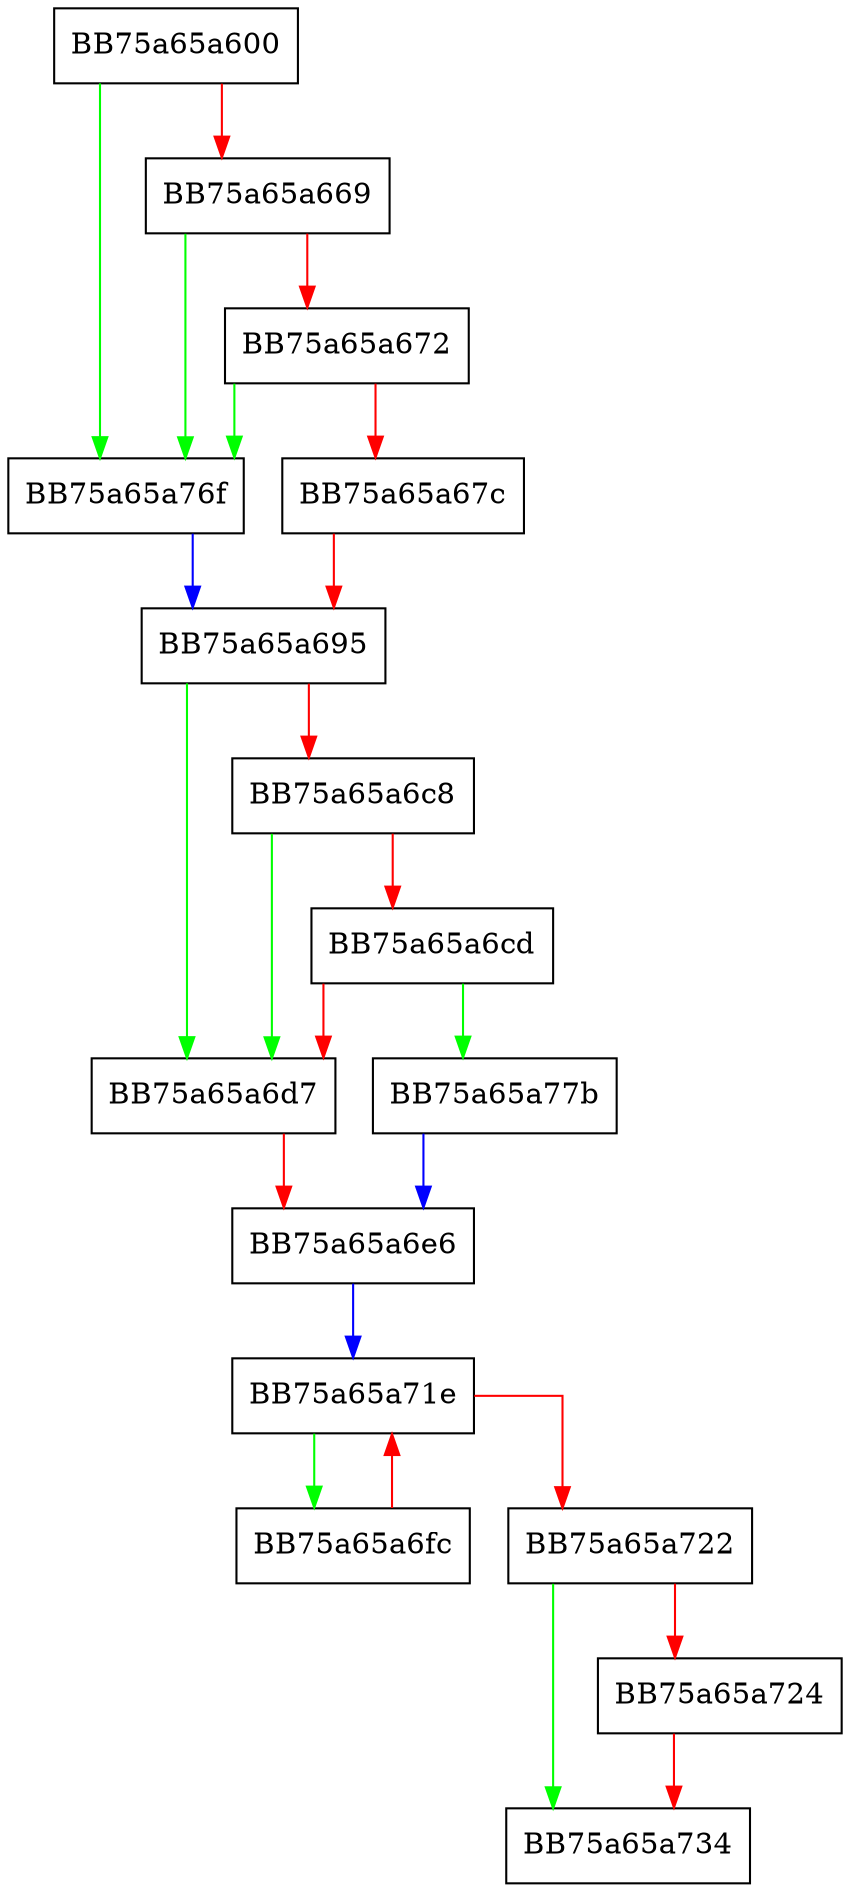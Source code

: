 digraph tconcat {
  node [shape="box"];
  graph [splines=ortho];
  BB75a65a600 -> BB75a65a76f [color="green"];
  BB75a65a600 -> BB75a65a669 [color="red"];
  BB75a65a669 -> BB75a65a76f [color="green"];
  BB75a65a669 -> BB75a65a672 [color="red"];
  BB75a65a672 -> BB75a65a76f [color="green"];
  BB75a65a672 -> BB75a65a67c [color="red"];
  BB75a65a67c -> BB75a65a695 [color="red"];
  BB75a65a695 -> BB75a65a6d7 [color="green"];
  BB75a65a695 -> BB75a65a6c8 [color="red"];
  BB75a65a6c8 -> BB75a65a6d7 [color="green"];
  BB75a65a6c8 -> BB75a65a6cd [color="red"];
  BB75a65a6cd -> BB75a65a77b [color="green"];
  BB75a65a6cd -> BB75a65a6d7 [color="red"];
  BB75a65a6d7 -> BB75a65a6e6 [color="red"];
  BB75a65a6e6 -> BB75a65a71e [color="blue"];
  BB75a65a6fc -> BB75a65a71e [color="red"];
  BB75a65a71e -> BB75a65a6fc [color="green"];
  BB75a65a71e -> BB75a65a722 [color="red"];
  BB75a65a722 -> BB75a65a734 [color="green"];
  BB75a65a722 -> BB75a65a724 [color="red"];
  BB75a65a724 -> BB75a65a734 [color="red"];
  BB75a65a76f -> BB75a65a695 [color="blue"];
  BB75a65a77b -> BB75a65a6e6 [color="blue"];
}